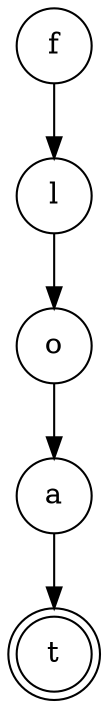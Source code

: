digraph {   
    node [shape = doublecircle, color = black] t ;
    node [shape = circle];
    node [color= black];
    f -> l -> o -> a -> t;	
}